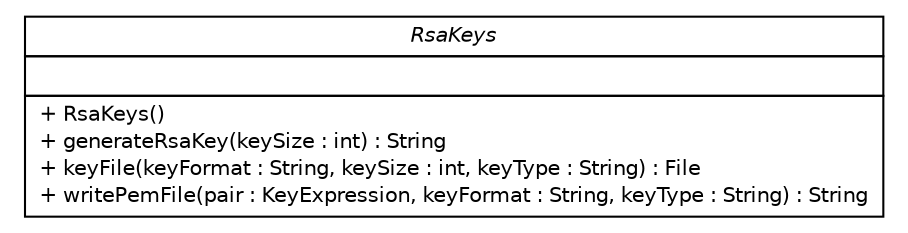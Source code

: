 #!/usr/local/bin/dot
#
# Class diagram 
# Generated by UMLGraph version R5_6-24-gf6e263 (http://www.umlgraph.org/)
#

digraph G {
	edge [fontname="Helvetica",fontsize=10,labelfontname="Helvetica",labelfontsize=10];
	node [fontname="Helvetica",fontsize=10,shape=plaintext];
	nodesep=0.25;
	ranksep=0.5;
	// cn.home1.oss.lib.common.crypto.RsaKeys
	c3 [label=<<table title="cn.home1.oss.lib.common.crypto.RsaKeys" border="0" cellborder="1" cellspacing="0" cellpadding="2" port="p" href="./RsaKeys.html">
		<tr><td><table border="0" cellspacing="0" cellpadding="1">
<tr><td align="center" balign="center"><font face="Helvetica-Oblique"> RsaKeys </font></td></tr>
		</table></td></tr>
		<tr><td><table border="0" cellspacing="0" cellpadding="1">
<tr><td align="left" balign="left">  </td></tr>
		</table></td></tr>
		<tr><td><table border="0" cellspacing="0" cellpadding="1">
<tr><td align="left" balign="left"> + RsaKeys() </td></tr>
<tr><td align="left" balign="left"> + generateRsaKey(keySize : int) : String </td></tr>
<tr><td align="left" balign="left"> + keyFile(keyFormat : String, keySize : int, keyType : String) : File </td></tr>
<tr><td align="left" balign="left"> + writePemFile(pair : KeyExpression, keyFormat : String, keyType : String) : String </td></tr>
		</table></td></tr>
		</table>>, URL="./RsaKeys.html", fontname="Helvetica", fontcolor="black", fontsize=10.0];
}

